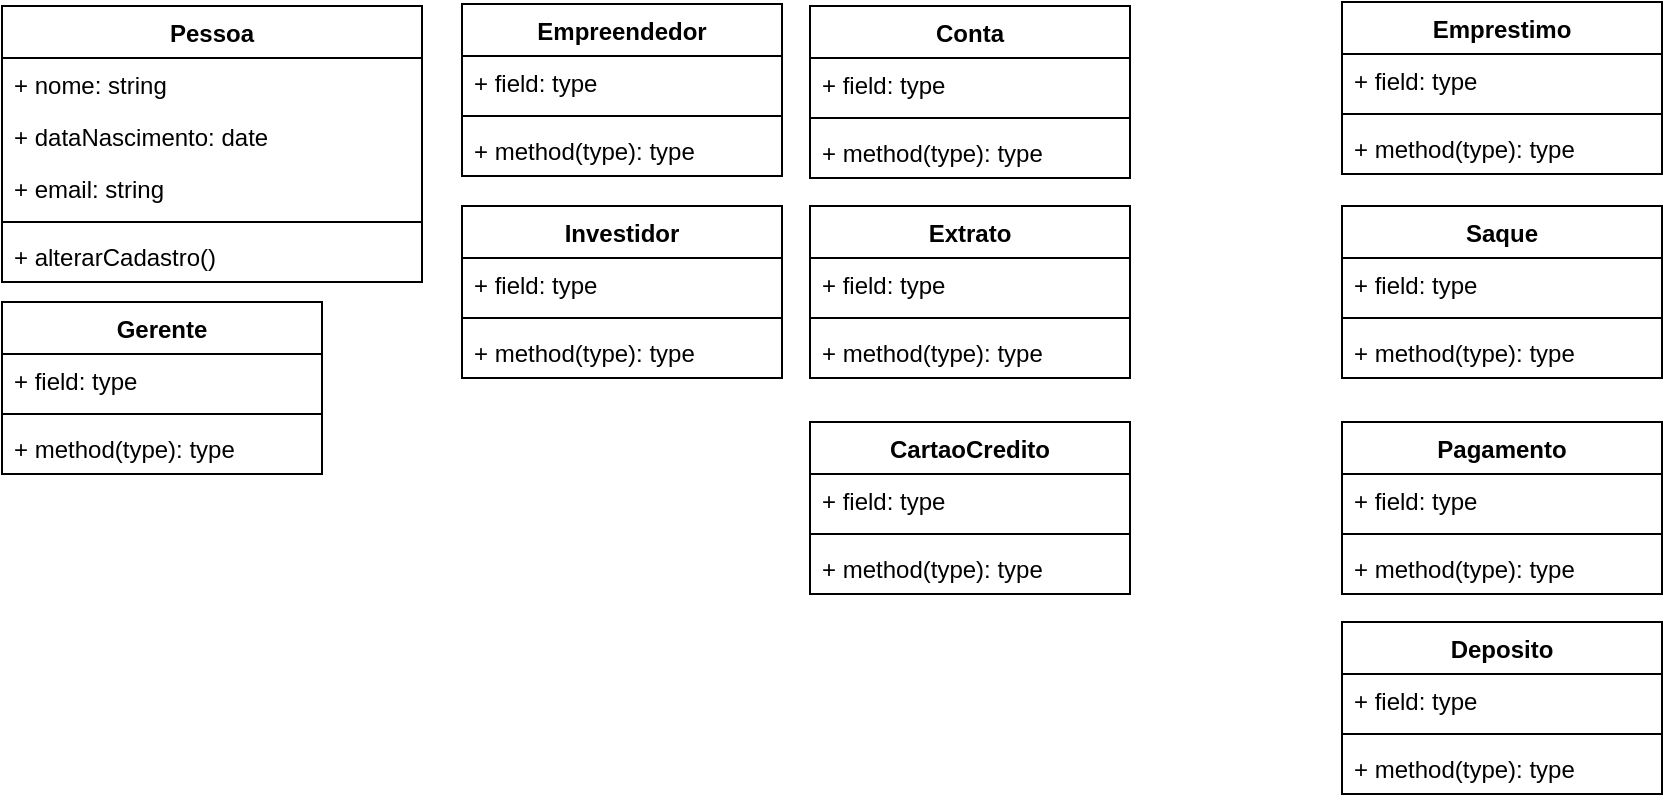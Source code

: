 <mxfile version="24.6.5" type="github" pages="2">
  <diagram id="C5RBs43oDa-KdzZeNtuy" name="Page-1">
    <mxGraphModel dx="1120" dy="460" grid="1" gridSize="10" guides="1" tooltips="1" connect="1" arrows="1" fold="1" page="1" pageScale="1" pageWidth="827" pageHeight="1169" math="0" shadow="0">
      <root>
        <mxCell id="WIyWlLk6GJQsqaUBKTNV-0" />
        <mxCell id="WIyWlLk6GJQsqaUBKTNV-1" parent="WIyWlLk6GJQsqaUBKTNV-0" />
        <mxCell id="ZgxG5ZxzZ4k-0LBtlIWm-0" value="Pessoa" style="swimlane;fontStyle=1;align=center;verticalAlign=top;childLayout=stackLayout;horizontal=1;startSize=26;horizontalStack=0;resizeParent=1;resizeParentMax=0;resizeLast=0;collapsible=1;marginBottom=0;whiteSpace=wrap;html=1;" parent="WIyWlLk6GJQsqaUBKTNV-1" vertex="1">
          <mxGeometry x="10" y="12" width="210" height="138" as="geometry">
            <mxRectangle x="60" y="180" width="80" height="30" as="alternateBounds" />
          </mxGeometry>
        </mxCell>
        <mxCell id="ZgxG5ZxzZ4k-0LBtlIWm-1" value="+ nome: string" style="text;strokeColor=none;fillColor=none;align=left;verticalAlign=top;spacingLeft=4;spacingRight=4;overflow=hidden;rotatable=0;points=[[0,0.5],[1,0.5]];portConstraint=eastwest;whiteSpace=wrap;html=1;" parent="ZgxG5ZxzZ4k-0LBtlIWm-0" vertex="1">
          <mxGeometry y="26" width="210" height="26" as="geometry" />
        </mxCell>
        <mxCell id="ZgxG5ZxzZ4k-0LBtlIWm-4" value="+ dataNascimento: date" style="text;strokeColor=none;fillColor=none;align=left;verticalAlign=top;spacingLeft=4;spacingRight=4;overflow=hidden;rotatable=0;points=[[0,0.5],[1,0.5]];portConstraint=eastwest;whiteSpace=wrap;html=1;" parent="ZgxG5ZxzZ4k-0LBtlIWm-0" vertex="1">
          <mxGeometry y="52" width="210" height="26" as="geometry" />
        </mxCell>
        <mxCell id="ZgxG5ZxzZ4k-0LBtlIWm-5" value="+ email: string" style="text;strokeColor=none;fillColor=none;align=left;verticalAlign=top;spacingLeft=4;spacingRight=4;overflow=hidden;rotatable=0;points=[[0,0.5],[1,0.5]];portConstraint=eastwest;whiteSpace=wrap;html=1;" parent="ZgxG5ZxzZ4k-0LBtlIWm-0" vertex="1">
          <mxGeometry y="78" width="210" height="26" as="geometry" />
        </mxCell>
        <mxCell id="ZgxG5ZxzZ4k-0LBtlIWm-2" value="" style="line;strokeWidth=1;fillColor=none;align=left;verticalAlign=middle;spacingTop=-1;spacingLeft=3;spacingRight=3;rotatable=0;labelPosition=right;points=[];portConstraint=eastwest;strokeColor=inherit;" parent="ZgxG5ZxzZ4k-0LBtlIWm-0" vertex="1">
          <mxGeometry y="104" width="210" height="8" as="geometry" />
        </mxCell>
        <mxCell id="nJyLbb4yTB1NgrsR-hbU-0" value="+ alterarCadastro()" style="text;strokeColor=none;fillColor=none;align=left;verticalAlign=top;spacingLeft=4;spacingRight=4;overflow=hidden;rotatable=0;points=[[0,0.5],[1,0.5]];portConstraint=eastwest;whiteSpace=wrap;html=1;" vertex="1" parent="ZgxG5ZxzZ4k-0LBtlIWm-0">
          <mxGeometry y="112" width="210" height="26" as="geometry" />
        </mxCell>
        <mxCell id="xgzKnDa1PB1QuLmatE9J-0" value="Investidor" style="swimlane;fontStyle=1;align=center;verticalAlign=top;childLayout=stackLayout;horizontal=1;startSize=26;horizontalStack=0;resizeParent=1;resizeParentMax=0;resizeLast=0;collapsible=1;marginBottom=0;whiteSpace=wrap;html=1;" parent="WIyWlLk6GJQsqaUBKTNV-1" vertex="1">
          <mxGeometry x="240" y="112" width="160" height="86" as="geometry">
            <mxRectangle x="160" y="60" width="90" height="30" as="alternateBounds" />
          </mxGeometry>
        </mxCell>
        <mxCell id="xgzKnDa1PB1QuLmatE9J-1" value="+ field: type" style="text;strokeColor=none;fillColor=none;align=left;verticalAlign=top;spacingLeft=4;spacingRight=4;overflow=hidden;rotatable=0;points=[[0,0.5],[1,0.5]];portConstraint=eastwest;whiteSpace=wrap;html=1;" parent="xgzKnDa1PB1QuLmatE9J-0" vertex="1">
          <mxGeometry y="26" width="160" height="26" as="geometry" />
        </mxCell>
        <mxCell id="xgzKnDa1PB1QuLmatE9J-2" value="" style="line;strokeWidth=1;fillColor=none;align=left;verticalAlign=middle;spacingTop=-1;spacingLeft=3;spacingRight=3;rotatable=0;labelPosition=right;points=[];portConstraint=eastwest;strokeColor=inherit;" parent="xgzKnDa1PB1QuLmatE9J-0" vertex="1">
          <mxGeometry y="52" width="160" height="8" as="geometry" />
        </mxCell>
        <mxCell id="xgzKnDa1PB1QuLmatE9J-3" value="+ method(type): type" style="text;strokeColor=none;fillColor=none;align=left;verticalAlign=top;spacingLeft=4;spacingRight=4;overflow=hidden;rotatable=0;points=[[0,0.5],[1,0.5]];portConstraint=eastwest;whiteSpace=wrap;html=1;" parent="xgzKnDa1PB1QuLmatE9J-0" vertex="1">
          <mxGeometry y="60" width="160" height="26" as="geometry" />
        </mxCell>
        <mxCell id="xgzKnDa1PB1QuLmatE9J-4" value="Empreendedor" style="swimlane;fontStyle=1;align=center;verticalAlign=top;childLayout=stackLayout;horizontal=1;startSize=26;horizontalStack=0;resizeParent=1;resizeParentMax=0;resizeLast=0;collapsible=1;marginBottom=0;whiteSpace=wrap;html=1;" parent="WIyWlLk6GJQsqaUBKTNV-1" vertex="1">
          <mxGeometry x="240" y="11" width="160" height="86" as="geometry">
            <mxRectangle x="334" y="60" width="90" height="30" as="alternateBounds" />
          </mxGeometry>
        </mxCell>
        <mxCell id="xgzKnDa1PB1QuLmatE9J-5" value="+ field: type" style="text;strokeColor=none;fillColor=none;align=left;verticalAlign=top;spacingLeft=4;spacingRight=4;overflow=hidden;rotatable=0;points=[[0,0.5],[1,0.5]];portConstraint=eastwest;whiteSpace=wrap;html=1;" parent="xgzKnDa1PB1QuLmatE9J-4" vertex="1">
          <mxGeometry y="26" width="160" height="26" as="geometry" />
        </mxCell>
        <mxCell id="xgzKnDa1PB1QuLmatE9J-6" value="" style="line;strokeWidth=1;fillColor=none;align=left;verticalAlign=middle;spacingTop=-1;spacingLeft=3;spacingRight=3;rotatable=0;labelPosition=right;points=[];portConstraint=eastwest;strokeColor=inherit;" parent="xgzKnDa1PB1QuLmatE9J-4" vertex="1">
          <mxGeometry y="52" width="160" height="8" as="geometry" />
        </mxCell>
        <mxCell id="xgzKnDa1PB1QuLmatE9J-7" value="+ method(type): type" style="text;strokeColor=none;fillColor=none;align=left;verticalAlign=top;spacingLeft=4;spacingRight=4;overflow=hidden;rotatable=0;points=[[0,0.5],[1,0.5]];portConstraint=eastwest;whiteSpace=wrap;html=1;" parent="xgzKnDa1PB1QuLmatE9J-4" vertex="1">
          <mxGeometry y="60" width="160" height="26" as="geometry" />
        </mxCell>
        <mxCell id="nJyLbb4yTB1NgrsR-hbU-9" value="Gerente" style="swimlane;fontStyle=1;align=center;verticalAlign=top;childLayout=stackLayout;horizontal=1;startSize=26;horizontalStack=0;resizeParent=1;resizeParentMax=0;resizeLast=0;collapsible=1;marginBottom=0;whiteSpace=wrap;html=1;" vertex="1" parent="WIyWlLk6GJQsqaUBKTNV-1">
          <mxGeometry x="10" y="160" width="160" height="86" as="geometry">
            <mxRectangle x="510" y="60" width="80" height="30" as="alternateBounds" />
          </mxGeometry>
        </mxCell>
        <mxCell id="nJyLbb4yTB1NgrsR-hbU-10" value="+ field: type" style="text;strokeColor=none;fillColor=none;align=left;verticalAlign=top;spacingLeft=4;spacingRight=4;overflow=hidden;rotatable=0;points=[[0,0.5],[1,0.5]];portConstraint=eastwest;whiteSpace=wrap;html=1;" vertex="1" parent="nJyLbb4yTB1NgrsR-hbU-9">
          <mxGeometry y="26" width="160" height="26" as="geometry" />
        </mxCell>
        <mxCell id="nJyLbb4yTB1NgrsR-hbU-11" value="" style="line;strokeWidth=1;fillColor=none;align=left;verticalAlign=middle;spacingTop=-1;spacingLeft=3;spacingRight=3;rotatable=0;labelPosition=right;points=[];portConstraint=eastwest;strokeColor=inherit;" vertex="1" parent="nJyLbb4yTB1NgrsR-hbU-9">
          <mxGeometry y="52" width="160" height="8" as="geometry" />
        </mxCell>
        <mxCell id="nJyLbb4yTB1NgrsR-hbU-12" value="+ method(type): type" style="text;strokeColor=none;fillColor=none;align=left;verticalAlign=top;spacingLeft=4;spacingRight=4;overflow=hidden;rotatable=0;points=[[0,0.5],[1,0.5]];portConstraint=eastwest;whiteSpace=wrap;html=1;" vertex="1" parent="nJyLbb4yTB1NgrsR-hbU-9">
          <mxGeometry y="60" width="160" height="26" as="geometry" />
        </mxCell>
        <mxCell id="nJyLbb4yTB1NgrsR-hbU-13" value="Conta" style="swimlane;fontStyle=1;align=center;verticalAlign=top;childLayout=stackLayout;horizontal=1;startSize=26;horizontalStack=0;resizeParent=1;resizeParentMax=0;resizeLast=0;collapsible=1;marginBottom=0;whiteSpace=wrap;html=1;" vertex="1" parent="WIyWlLk6GJQsqaUBKTNV-1">
          <mxGeometry x="414" y="12" width="160" height="86" as="geometry" />
        </mxCell>
        <mxCell id="nJyLbb4yTB1NgrsR-hbU-14" value="+ field: type" style="text;strokeColor=none;fillColor=none;align=left;verticalAlign=top;spacingLeft=4;spacingRight=4;overflow=hidden;rotatable=0;points=[[0,0.5],[1,0.5]];portConstraint=eastwest;whiteSpace=wrap;html=1;" vertex="1" parent="nJyLbb4yTB1NgrsR-hbU-13">
          <mxGeometry y="26" width="160" height="26" as="geometry" />
        </mxCell>
        <mxCell id="nJyLbb4yTB1NgrsR-hbU-15" value="" style="line;strokeWidth=1;fillColor=none;align=left;verticalAlign=middle;spacingTop=-1;spacingLeft=3;spacingRight=3;rotatable=0;labelPosition=right;points=[];portConstraint=eastwest;strokeColor=inherit;" vertex="1" parent="nJyLbb4yTB1NgrsR-hbU-13">
          <mxGeometry y="52" width="160" height="8" as="geometry" />
        </mxCell>
        <mxCell id="nJyLbb4yTB1NgrsR-hbU-16" value="+ method(type): type" style="text;strokeColor=none;fillColor=none;align=left;verticalAlign=top;spacingLeft=4;spacingRight=4;overflow=hidden;rotatable=0;points=[[0,0.5],[1,0.5]];portConstraint=eastwest;whiteSpace=wrap;html=1;" vertex="1" parent="nJyLbb4yTB1NgrsR-hbU-13">
          <mxGeometry y="60" width="160" height="26" as="geometry" />
        </mxCell>
        <mxCell id="nJyLbb4yTB1NgrsR-hbU-17" value="Deposito" style="swimlane;fontStyle=1;align=center;verticalAlign=top;childLayout=stackLayout;horizontal=1;startSize=26;horizontalStack=0;resizeParent=1;resizeParentMax=0;resizeLast=0;collapsible=1;marginBottom=0;whiteSpace=wrap;html=1;" vertex="1" parent="WIyWlLk6GJQsqaUBKTNV-1">
          <mxGeometry x="680" y="320" width="160" height="86" as="geometry" />
        </mxCell>
        <mxCell id="nJyLbb4yTB1NgrsR-hbU-18" value="+ field: type" style="text;strokeColor=none;fillColor=none;align=left;verticalAlign=top;spacingLeft=4;spacingRight=4;overflow=hidden;rotatable=0;points=[[0,0.5],[1,0.5]];portConstraint=eastwest;whiteSpace=wrap;html=1;" vertex="1" parent="nJyLbb4yTB1NgrsR-hbU-17">
          <mxGeometry y="26" width="160" height="26" as="geometry" />
        </mxCell>
        <mxCell id="nJyLbb4yTB1NgrsR-hbU-19" value="" style="line;strokeWidth=1;fillColor=none;align=left;verticalAlign=middle;spacingTop=-1;spacingLeft=3;spacingRight=3;rotatable=0;labelPosition=right;points=[];portConstraint=eastwest;strokeColor=inherit;" vertex="1" parent="nJyLbb4yTB1NgrsR-hbU-17">
          <mxGeometry y="52" width="160" height="8" as="geometry" />
        </mxCell>
        <mxCell id="nJyLbb4yTB1NgrsR-hbU-20" value="+ method(type): type" style="text;strokeColor=none;fillColor=none;align=left;verticalAlign=top;spacingLeft=4;spacingRight=4;overflow=hidden;rotatable=0;points=[[0,0.5],[1,0.5]];portConstraint=eastwest;whiteSpace=wrap;html=1;" vertex="1" parent="nJyLbb4yTB1NgrsR-hbU-17">
          <mxGeometry y="60" width="160" height="26" as="geometry" />
        </mxCell>
        <mxCell id="nJyLbb4yTB1NgrsR-hbU-21" value="Emprestimo" style="swimlane;fontStyle=1;align=center;verticalAlign=top;childLayout=stackLayout;horizontal=1;startSize=26;horizontalStack=0;resizeParent=1;resizeParentMax=0;resizeLast=0;collapsible=1;marginBottom=0;whiteSpace=wrap;html=1;" vertex="1" parent="WIyWlLk6GJQsqaUBKTNV-1">
          <mxGeometry x="680" y="10" width="160" height="86" as="geometry" />
        </mxCell>
        <mxCell id="nJyLbb4yTB1NgrsR-hbU-22" value="+ field: type" style="text;strokeColor=none;fillColor=none;align=left;verticalAlign=top;spacingLeft=4;spacingRight=4;overflow=hidden;rotatable=0;points=[[0,0.5],[1,0.5]];portConstraint=eastwest;whiteSpace=wrap;html=1;" vertex="1" parent="nJyLbb4yTB1NgrsR-hbU-21">
          <mxGeometry y="26" width="160" height="26" as="geometry" />
        </mxCell>
        <mxCell id="nJyLbb4yTB1NgrsR-hbU-23" value="" style="line;strokeWidth=1;fillColor=none;align=left;verticalAlign=middle;spacingTop=-1;spacingLeft=3;spacingRight=3;rotatable=0;labelPosition=right;points=[];portConstraint=eastwest;strokeColor=inherit;" vertex="1" parent="nJyLbb4yTB1NgrsR-hbU-21">
          <mxGeometry y="52" width="160" height="8" as="geometry" />
        </mxCell>
        <mxCell id="nJyLbb4yTB1NgrsR-hbU-24" value="+ method(type): type" style="text;strokeColor=none;fillColor=none;align=left;verticalAlign=top;spacingLeft=4;spacingRight=4;overflow=hidden;rotatable=0;points=[[0,0.5],[1,0.5]];portConstraint=eastwest;whiteSpace=wrap;html=1;" vertex="1" parent="nJyLbb4yTB1NgrsR-hbU-21">
          <mxGeometry y="60" width="160" height="26" as="geometry" />
        </mxCell>
        <mxCell id="nJyLbb4yTB1NgrsR-hbU-25" value="Saque" style="swimlane;fontStyle=1;align=center;verticalAlign=top;childLayout=stackLayout;horizontal=1;startSize=26;horizontalStack=0;resizeParent=1;resizeParentMax=0;resizeLast=0;collapsible=1;marginBottom=0;whiteSpace=wrap;html=1;" vertex="1" parent="WIyWlLk6GJQsqaUBKTNV-1">
          <mxGeometry x="680" y="112" width="160" height="86" as="geometry" />
        </mxCell>
        <mxCell id="nJyLbb4yTB1NgrsR-hbU-26" value="+ field: type" style="text;strokeColor=none;fillColor=none;align=left;verticalAlign=top;spacingLeft=4;spacingRight=4;overflow=hidden;rotatable=0;points=[[0,0.5],[1,0.5]];portConstraint=eastwest;whiteSpace=wrap;html=1;" vertex="1" parent="nJyLbb4yTB1NgrsR-hbU-25">
          <mxGeometry y="26" width="160" height="26" as="geometry" />
        </mxCell>
        <mxCell id="nJyLbb4yTB1NgrsR-hbU-27" value="" style="line;strokeWidth=1;fillColor=none;align=left;verticalAlign=middle;spacingTop=-1;spacingLeft=3;spacingRight=3;rotatable=0;labelPosition=right;points=[];portConstraint=eastwest;strokeColor=inherit;" vertex="1" parent="nJyLbb4yTB1NgrsR-hbU-25">
          <mxGeometry y="52" width="160" height="8" as="geometry" />
        </mxCell>
        <mxCell id="nJyLbb4yTB1NgrsR-hbU-28" value="+ method(type): type" style="text;strokeColor=none;fillColor=none;align=left;verticalAlign=top;spacingLeft=4;spacingRight=4;overflow=hidden;rotatable=0;points=[[0,0.5],[1,0.5]];portConstraint=eastwest;whiteSpace=wrap;html=1;" vertex="1" parent="nJyLbb4yTB1NgrsR-hbU-25">
          <mxGeometry y="60" width="160" height="26" as="geometry" />
        </mxCell>
        <mxCell id="nJyLbb4yTB1NgrsR-hbU-29" value="Pagamento" style="swimlane;fontStyle=1;align=center;verticalAlign=top;childLayout=stackLayout;horizontal=1;startSize=26;horizontalStack=0;resizeParent=1;resizeParentMax=0;resizeLast=0;collapsible=1;marginBottom=0;whiteSpace=wrap;html=1;" vertex="1" parent="WIyWlLk6GJQsqaUBKTNV-1">
          <mxGeometry x="680" y="220" width="160" height="86" as="geometry" />
        </mxCell>
        <mxCell id="nJyLbb4yTB1NgrsR-hbU-30" value="+ field: type" style="text;strokeColor=none;fillColor=none;align=left;verticalAlign=top;spacingLeft=4;spacingRight=4;overflow=hidden;rotatable=0;points=[[0,0.5],[1,0.5]];portConstraint=eastwest;whiteSpace=wrap;html=1;" vertex="1" parent="nJyLbb4yTB1NgrsR-hbU-29">
          <mxGeometry y="26" width="160" height="26" as="geometry" />
        </mxCell>
        <mxCell id="nJyLbb4yTB1NgrsR-hbU-31" value="" style="line;strokeWidth=1;fillColor=none;align=left;verticalAlign=middle;spacingTop=-1;spacingLeft=3;spacingRight=3;rotatable=0;labelPosition=right;points=[];portConstraint=eastwest;strokeColor=inherit;" vertex="1" parent="nJyLbb4yTB1NgrsR-hbU-29">
          <mxGeometry y="52" width="160" height="8" as="geometry" />
        </mxCell>
        <mxCell id="nJyLbb4yTB1NgrsR-hbU-32" value="+ method(type): type" style="text;strokeColor=none;fillColor=none;align=left;verticalAlign=top;spacingLeft=4;spacingRight=4;overflow=hidden;rotatable=0;points=[[0,0.5],[1,0.5]];portConstraint=eastwest;whiteSpace=wrap;html=1;" vertex="1" parent="nJyLbb4yTB1NgrsR-hbU-29">
          <mxGeometry y="60" width="160" height="26" as="geometry" />
        </mxCell>
        <mxCell id="nJyLbb4yTB1NgrsR-hbU-37" value="CartaoCredito" style="swimlane;fontStyle=1;align=center;verticalAlign=top;childLayout=stackLayout;horizontal=1;startSize=26;horizontalStack=0;resizeParent=1;resizeParentMax=0;resizeLast=0;collapsible=1;marginBottom=0;whiteSpace=wrap;html=1;" vertex="1" parent="WIyWlLk6GJQsqaUBKTNV-1">
          <mxGeometry x="414" y="220" width="160" height="86" as="geometry" />
        </mxCell>
        <mxCell id="nJyLbb4yTB1NgrsR-hbU-38" value="+ field: type" style="text;strokeColor=none;fillColor=none;align=left;verticalAlign=top;spacingLeft=4;spacingRight=4;overflow=hidden;rotatable=0;points=[[0,0.5],[1,0.5]];portConstraint=eastwest;whiteSpace=wrap;html=1;" vertex="1" parent="nJyLbb4yTB1NgrsR-hbU-37">
          <mxGeometry y="26" width="160" height="26" as="geometry" />
        </mxCell>
        <mxCell id="nJyLbb4yTB1NgrsR-hbU-39" value="" style="line;strokeWidth=1;fillColor=none;align=left;verticalAlign=middle;spacingTop=-1;spacingLeft=3;spacingRight=3;rotatable=0;labelPosition=right;points=[];portConstraint=eastwest;strokeColor=inherit;" vertex="1" parent="nJyLbb4yTB1NgrsR-hbU-37">
          <mxGeometry y="52" width="160" height="8" as="geometry" />
        </mxCell>
        <mxCell id="nJyLbb4yTB1NgrsR-hbU-40" value="+ method(type): type" style="text;strokeColor=none;fillColor=none;align=left;verticalAlign=top;spacingLeft=4;spacingRight=4;overflow=hidden;rotatable=0;points=[[0,0.5],[1,0.5]];portConstraint=eastwest;whiteSpace=wrap;html=1;" vertex="1" parent="nJyLbb4yTB1NgrsR-hbU-37">
          <mxGeometry y="60" width="160" height="26" as="geometry" />
        </mxCell>
        <mxCell id="nJyLbb4yTB1NgrsR-hbU-41" value="Extrato" style="swimlane;fontStyle=1;align=center;verticalAlign=top;childLayout=stackLayout;horizontal=1;startSize=26;horizontalStack=0;resizeParent=1;resizeParentMax=0;resizeLast=0;collapsible=1;marginBottom=0;whiteSpace=wrap;html=1;" vertex="1" parent="WIyWlLk6GJQsqaUBKTNV-1">
          <mxGeometry x="414" y="112" width="160" height="86" as="geometry" />
        </mxCell>
        <mxCell id="nJyLbb4yTB1NgrsR-hbU-42" value="+ field: type" style="text;strokeColor=none;fillColor=none;align=left;verticalAlign=top;spacingLeft=4;spacingRight=4;overflow=hidden;rotatable=0;points=[[0,0.5],[1,0.5]];portConstraint=eastwest;whiteSpace=wrap;html=1;" vertex="1" parent="nJyLbb4yTB1NgrsR-hbU-41">
          <mxGeometry y="26" width="160" height="26" as="geometry" />
        </mxCell>
        <mxCell id="nJyLbb4yTB1NgrsR-hbU-43" value="" style="line;strokeWidth=1;fillColor=none;align=left;verticalAlign=middle;spacingTop=-1;spacingLeft=3;spacingRight=3;rotatable=0;labelPosition=right;points=[];portConstraint=eastwest;strokeColor=inherit;" vertex="1" parent="nJyLbb4yTB1NgrsR-hbU-41">
          <mxGeometry y="52" width="160" height="8" as="geometry" />
        </mxCell>
        <mxCell id="nJyLbb4yTB1NgrsR-hbU-44" value="+ method(type): type" style="text;strokeColor=none;fillColor=none;align=left;verticalAlign=top;spacingLeft=4;spacingRight=4;overflow=hidden;rotatable=0;points=[[0,0.5],[1,0.5]];portConstraint=eastwest;whiteSpace=wrap;html=1;" vertex="1" parent="nJyLbb4yTB1NgrsR-hbU-41">
          <mxGeometry y="60" width="160" height="26" as="geometry" />
        </mxCell>
      </root>
    </mxGraphModel>
  </diagram>
  <diagram id="fdUfX1gSfuFMq8vSIyxq" name="Página-2">
    <mxGraphModel dx="1120" dy="460" grid="1" gridSize="10" guides="1" tooltips="1" connect="1" arrows="1" fold="1" page="1" pageScale="1" pageWidth="827" pageHeight="1169" math="0" shadow="0">
      <root>
        <mxCell id="0" />
        <mxCell id="1" parent="0" />
        <mxCell id="yjdkaq4OdecNRPHwHTqb-1" value="Cliente" style="html=1;whiteSpace=wrap;" vertex="1" parent="1">
          <mxGeometry x="130" y="10" width="110" height="50" as="geometry" />
        </mxCell>
        <mxCell id="yjdkaq4OdecNRPHwHTqb-2" value="Conta" style="html=1;whiteSpace=wrap;" vertex="1" parent="1">
          <mxGeometry x="130" y="200" width="110" height="50" as="geometry" />
        </mxCell>
        <mxCell id="yjdkaq4OdecNRPHwHTqb-3" value="Pessoa" style="html=1;whiteSpace=wrap;" vertex="1" parent="1">
          <mxGeometry x="10" y="10" width="110" height="50" as="geometry" />
        </mxCell>
        <mxCell id="yjdkaq4OdecNRPHwHTqb-4" value="Moeda" style="html=1;whiteSpace=wrap;" vertex="1" parent="1">
          <mxGeometry y="200" width="110" height="50" as="geometry" />
        </mxCell>
        <mxCell id="yjdkaq4OdecNRPHwHTqb-5" value="Movimentação" style="html=1;whiteSpace=wrap;" vertex="1" parent="1">
          <mxGeometry x="130" y="260" width="110" height="50" as="geometry" />
        </mxCell>
        <mxCell id="yjdkaq4OdecNRPHwHTqb-6" value="Gerente" style="html=1;whiteSpace=wrap;" vertex="1" parent="1">
          <mxGeometry x="130" y="60" width="110" height="50" as="geometry" />
        </mxCell>
        <mxCell id="yjdkaq4OdecNRPHwHTqb-7" value="Funcionário" style="html=1;whiteSpace=wrap;" vertex="1" parent="1">
          <mxGeometry x="130" y="110" width="110" height="50" as="geometry" />
        </mxCell>
        <mxCell id="yjdkaq4OdecNRPHwHTqb-8" value="Financiamento" style="html=1;whiteSpace=wrap;" vertex="1" parent="1">
          <mxGeometry x="414" y="130" width="110" height="50" as="geometry" />
        </mxCell>
        <mxCell id="yjdkaq4OdecNRPHwHTqb-9" value="Investimento" style="html=1;whiteSpace=wrap;" vertex="1" parent="1">
          <mxGeometry x="414" y="80" width="110" height="50" as="geometry" />
        </mxCell>
        <mxCell id="yjdkaq4OdecNRPHwHTqb-10" value="Serviços financeiros" style="html=1;whiteSpace=wrap;" vertex="1" parent="1">
          <mxGeometry x="414" y="10" width="110" height="50" as="geometry" />
        </mxCell>
        <mxCell id="yjdkaq4OdecNRPHwHTqb-11" value="Juros" style="html=1;whiteSpace=wrap;" vertex="1" parent="1">
          <mxGeometry x="270" y="140" width="110" height="50" as="geometry" />
        </mxCell>
        <mxCell id="yjdkaq4OdecNRPHwHTqb-12" value="Lucro" style="html=1;whiteSpace=wrap;" vertex="1" parent="1">
          <mxGeometry x="270" y="190" width="110" height="50" as="geometry" />
        </mxCell>
        <mxCell id="yjdkaq4OdecNRPHwHTqb-13" value="Depósito" style="html=1;whiteSpace=wrap;" vertex="1" parent="1">
          <mxGeometry x="414" y="280" width="110" height="50" as="geometry" />
        </mxCell>
        <mxCell id="yjdkaq4OdecNRPHwHTqb-14" value="Saque" style="html=1;whiteSpace=wrap;" vertex="1" parent="1">
          <mxGeometry x="414" y="230" width="110" height="50" as="geometry" />
        </mxCell>
        <mxCell id="yjdkaq4OdecNRPHwHTqb-15" value="Extrato" style="html=1;whiteSpace=wrap;" vertex="1" parent="1">
          <mxGeometry x="414" y="180" width="110" height="50" as="geometry" />
        </mxCell>
        <mxCell id="yjdkaq4OdecNRPHwHTqb-16" value="Produtor" style="html=1;whiteSpace=wrap;" vertex="1" parent="1">
          <mxGeometry x="270" y="70" width="110" height="50" as="geometry" />
        </mxCell>
        <mxCell id="yjdkaq4OdecNRPHwHTqb-17" value="Consumidor" style="html=1;whiteSpace=wrap;" vertex="1" parent="1">
          <mxGeometry x="270" y="10" width="110" height="50" as="geometry" />
        </mxCell>
      </root>
    </mxGraphModel>
  </diagram>
</mxfile>
